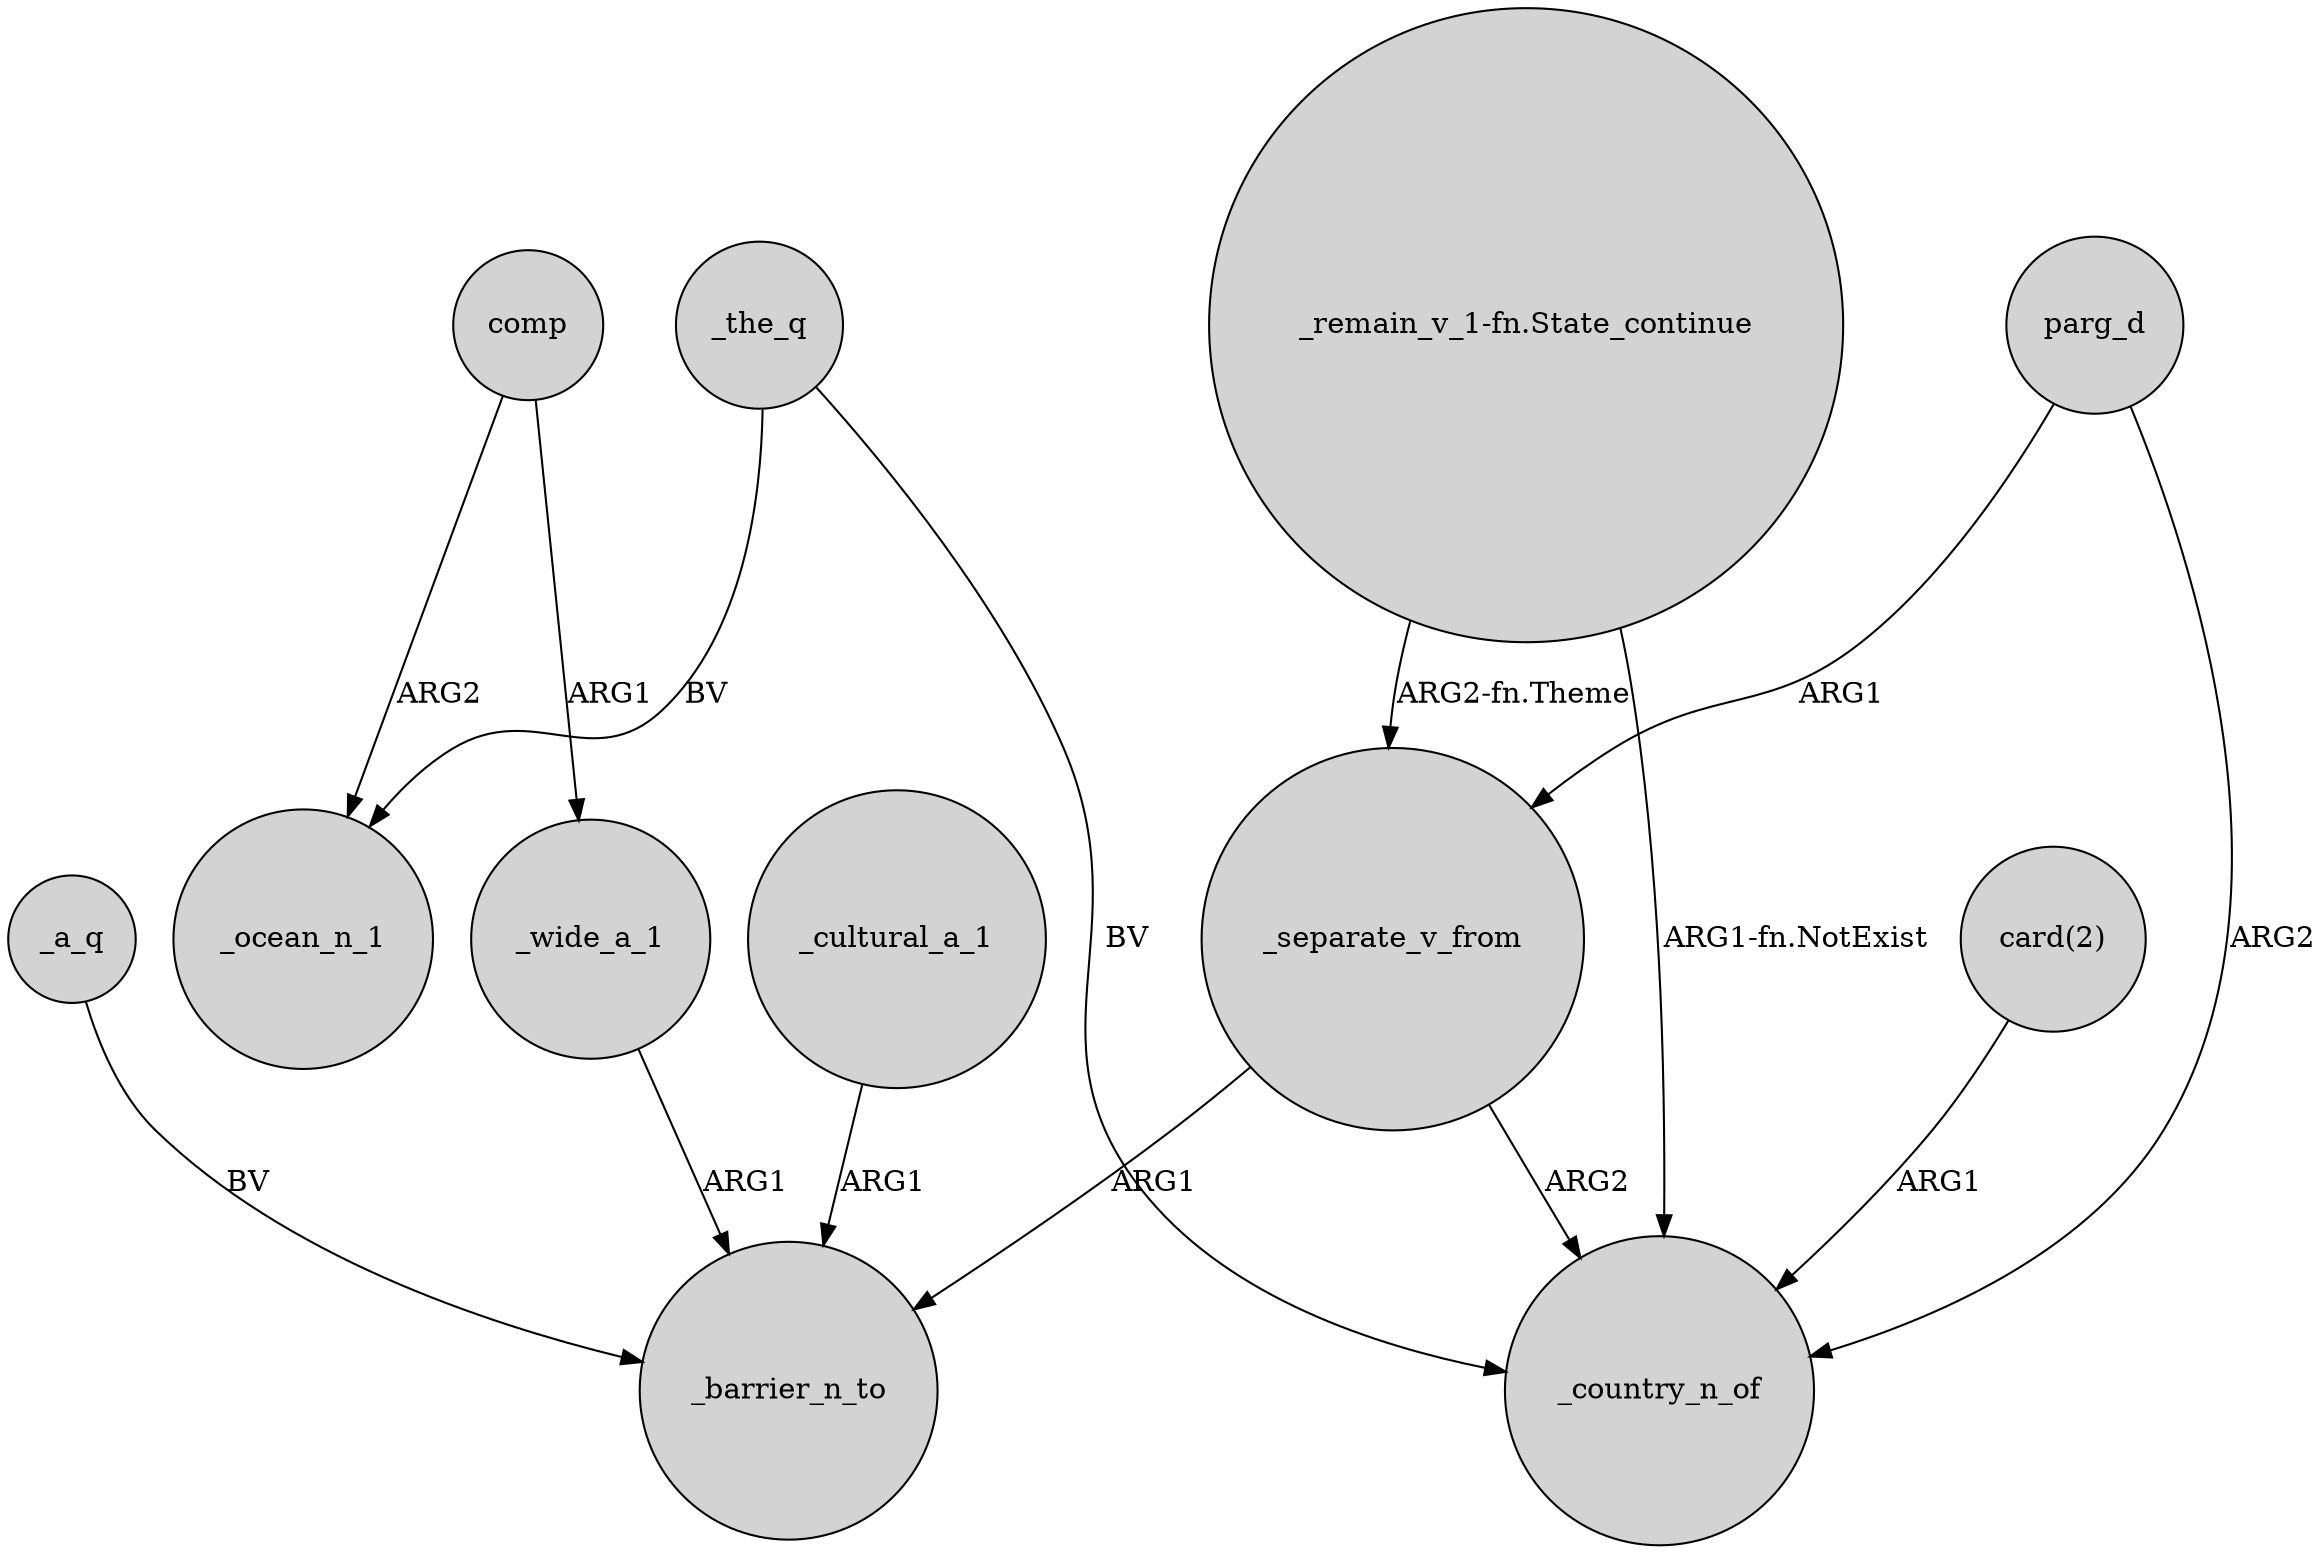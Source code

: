 digraph {
	node [shape=circle style=filled]
	_the_q -> _country_n_of [label=BV]
	_a_q -> _barrier_n_to [label=BV]
	_separate_v_from -> _country_n_of [label=ARG2]
	comp -> _wide_a_1 [label=ARG1]
	parg_d -> _separate_v_from [label=ARG1]
	_separate_v_from -> _barrier_n_to [label=ARG1]
	"card(2)" -> _country_n_of [label=ARG1]
	_cultural_a_1 -> _barrier_n_to [label=ARG1]
	_the_q -> _ocean_n_1 [label=BV]
	_wide_a_1 -> _barrier_n_to [label=ARG1]
	comp -> _ocean_n_1 [label=ARG2]
	parg_d -> _country_n_of [label=ARG2]
	"_remain_v_1-fn.State_continue" -> _country_n_of [label="ARG1-fn.NotExist"]
	"_remain_v_1-fn.State_continue" -> _separate_v_from [label="ARG2-fn.Theme"]
}
